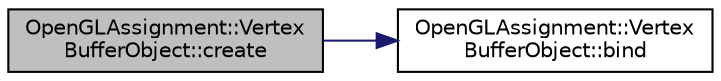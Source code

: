 digraph "OpenGLAssignment::VertexBufferObject::create"
{
 // LATEX_PDF_SIZE
  edge [fontname="Helvetica",fontsize="10",labelfontname="Helvetica",labelfontsize="10"];
  node [fontname="Helvetica",fontsize="10",shape=record];
  rankdir="LR";
  Node1 [label="OpenGLAssignment::Vertex\lBufferObject::create",height=0.2,width=0.4,color="black", fillcolor="grey75", style="filled", fontcolor="black",tooltip="Create a buffer in the video memory."];
  Node1 -> Node2 [color="midnightblue",fontsize="10",style="solid",fontname="Helvetica"];
  Node2 [label="OpenGLAssignment::Vertex\lBufferObject::bind",height=0.2,width=0.4,color="black", fillcolor="white", style="filled",URL="$class_open_g_l_assignment_1_1_vertex_buffer_object.html#adbb2cb02714b82fc1f69bf8897c38eb8",tooltip="Binds the buffer to use it."];
}
